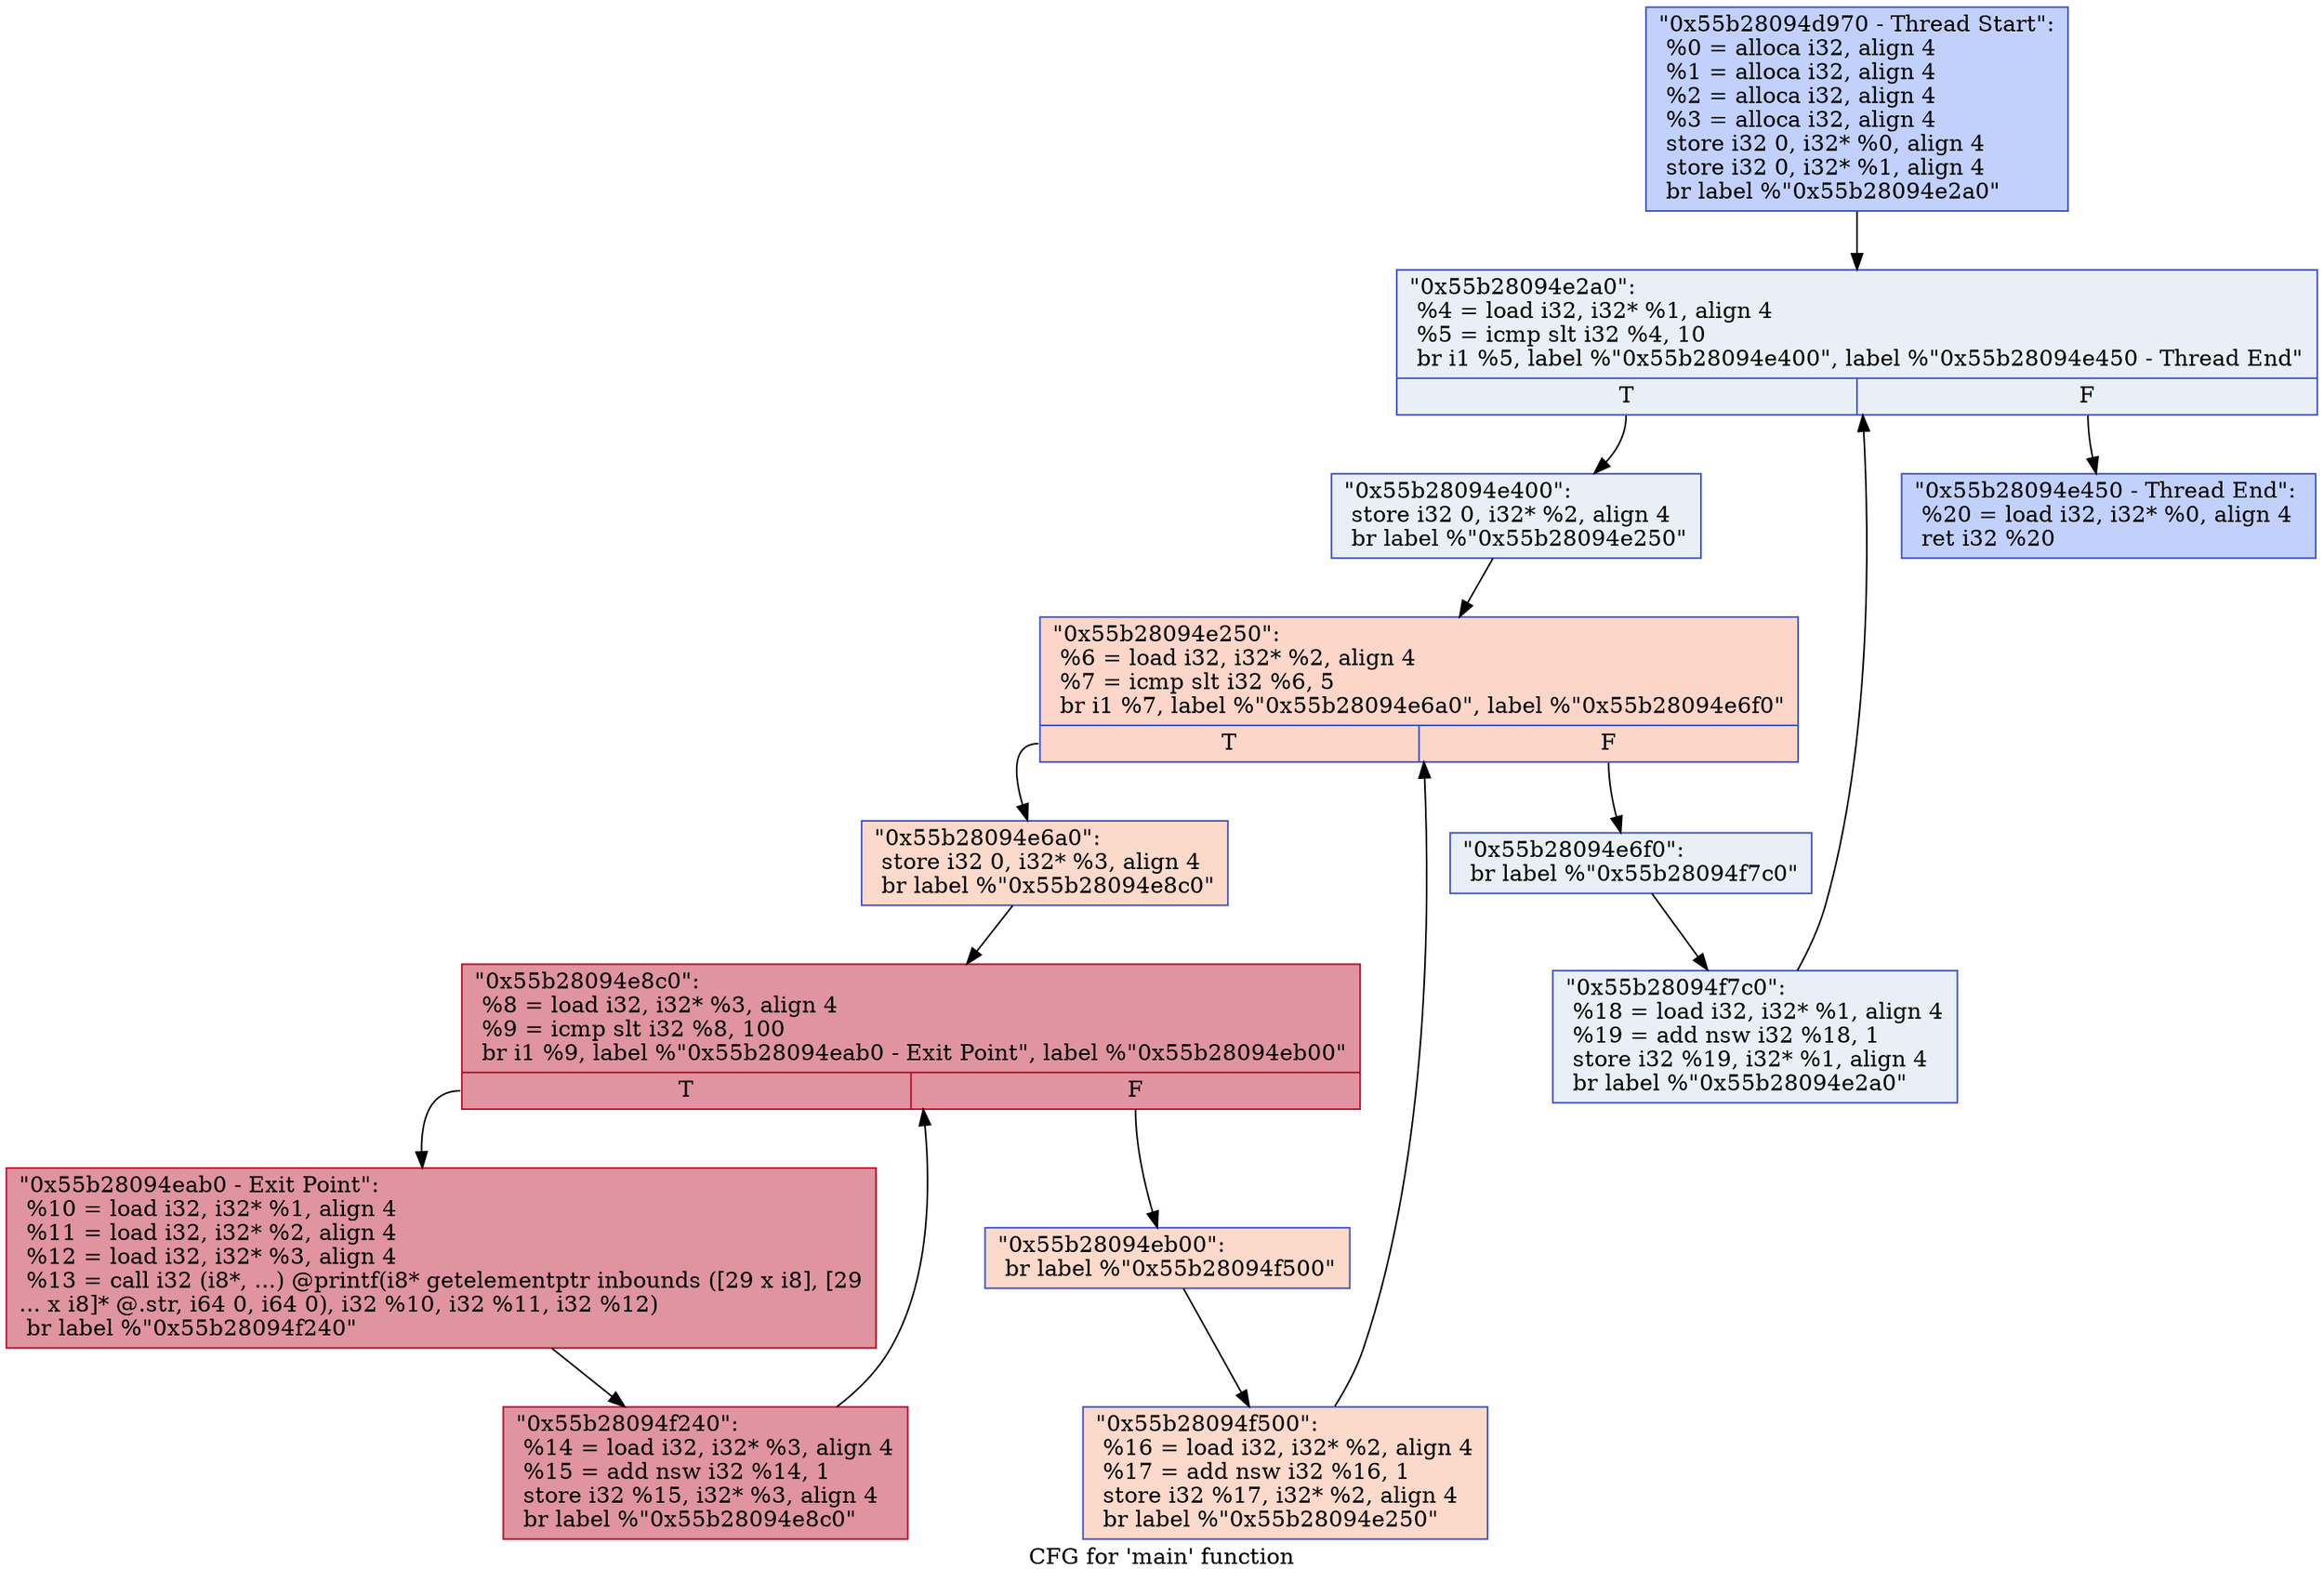 digraph "CFG for 'main' function" {
	label="CFG for 'main' function";

	Node0x55b28094d970 [shape=record,color="#3d50c3ff", style=filled, fillcolor="#7396f570",label="{\"0x55b28094d970 - Thread Start\":\l  %0 = alloca i32, align 4\l  %1 = alloca i32, align 4\l  %2 = alloca i32, align 4\l  %3 = alloca i32, align 4\l  store i32 0, i32* %0, align 4\l  store i32 0, i32* %1, align 4\l  br label %\"0x55b28094e2a0\"\l}"];
	Node0x55b28094d970 -> Node0x55b28094e2a0;
	Node0x55b28094e2a0 [shape=record,color="#3d50c3ff", style=filled, fillcolor="#cedaeb70",label="{\"0x55b28094e2a0\":                                 \l  %4 = load i32, i32* %1, align 4\l  %5 = icmp slt i32 %4, 10\l  br i1 %5, label %\"0x55b28094e400\", label %\"0x55b28094e450 - Thread End\"\l|{<s0>T|<s1>F}}"];
	Node0x55b28094e2a0:s0 -> Node0x55b28094e400;
	Node0x55b28094e2a0:s1 -> Node0x55b28094e450;
	Node0x55b28094e400 [shape=record,color="#3d50c3ff", style=filled, fillcolor="#cedaeb70",label="{\"0x55b28094e400\":                                 \l  store i32 0, i32* %2, align 4\l  br label %\"0x55b28094e250\"\l}"];
	Node0x55b28094e400 -> Node0x55b28094e250;
	Node0x55b28094e250 [shape=record,color="#3d50c3ff", style=filled, fillcolor="#f6a38570",label="{\"0x55b28094e250\":                                 \l  %6 = load i32, i32* %2, align 4\l  %7 = icmp slt i32 %6, 5\l  br i1 %7, label %\"0x55b28094e6a0\", label %\"0x55b28094e6f0\"\l|{<s0>T|<s1>F}}"];
	Node0x55b28094e250:s0 -> Node0x55b28094e6a0;
	Node0x55b28094e250:s1 -> Node0x55b28094e6f0;
	Node0x55b28094e6a0 [shape=record,color="#3d50c3ff", style=filled, fillcolor="#f7a88970",label="{\"0x55b28094e6a0\":                                 \l  store i32 0, i32* %3, align 4\l  br label %\"0x55b28094e8c0\"\l}"];
	Node0x55b28094e6a0 -> Node0x55b28094e8c0;
	Node0x55b28094e8c0 [shape=record,color="#b70d28ff", style=filled, fillcolor="#b70d2870",label="{\"0x55b28094e8c0\":                                 \l  %8 = load i32, i32* %3, align 4\l  %9 = icmp slt i32 %8, 100\l  br i1 %9, label %\"0x55b28094eab0 - Exit Point\", label %\"0x55b28094eb00\"\l|{<s0>T|<s1>F}}"];
	Node0x55b28094e8c0:s0 -> Node0x55b28094eab0;
	Node0x55b28094e8c0:s1 -> Node0x55b28094eb00;
	Node0x55b28094eab0 [shape=record,color="#b70d28ff", style=filled, fillcolor="#b70d2870",label="{\"0x55b28094eab0 - Exit Point\":                    \l  %10 = load i32, i32* %1, align 4\l  %11 = load i32, i32* %2, align 4\l  %12 = load i32, i32* %3, align 4\l  %13 = call i32 (i8*, ...) @printf(i8* getelementptr inbounds ([29 x i8], [29\l... x i8]* @.str, i64 0, i64 0), i32 %10, i32 %11, i32 %12)\l  br label %\"0x55b28094f240\"\l}"];
	Node0x55b28094eab0 -> Node0x55b28094f240;
	Node0x55b28094f240 [shape=record,color="#b70d28ff", style=filled, fillcolor="#b70d2870",label="{\"0x55b28094f240\":                                 \l  %14 = load i32, i32* %3, align 4\l  %15 = add nsw i32 %14, 1\l  store i32 %15, i32* %3, align 4\l  br label %\"0x55b28094e8c0\"\l}"];
	Node0x55b28094f240 -> Node0x55b28094e8c0;
	Node0x55b28094eb00 [shape=record,color="#3d50c3ff", style=filled, fillcolor="#f7a88970",label="{\"0x55b28094eb00\":                                 \l  br label %\"0x55b28094f500\"\l}"];
	Node0x55b28094eb00 -> Node0x55b28094f500;
	Node0x55b28094f500 [shape=record,color="#3d50c3ff", style=filled, fillcolor="#f7a88970",label="{\"0x55b28094f500\":                                 \l  %16 = load i32, i32* %2, align 4\l  %17 = add nsw i32 %16, 1\l  store i32 %17, i32* %2, align 4\l  br label %\"0x55b28094e250\"\l}"];
	Node0x55b28094f500 -> Node0x55b28094e250;
	Node0x55b28094e6f0 [shape=record,color="#3d50c3ff", style=filled, fillcolor="#cedaeb70",label="{\"0x55b28094e6f0\":                                 \l  br label %\"0x55b28094f7c0\"\l}"];
	Node0x55b28094e6f0 -> Node0x55b28094f7c0;
	Node0x55b28094f7c0 [shape=record,color="#3d50c3ff", style=filled, fillcolor="#cedaeb70",label="{\"0x55b28094f7c0\":                                 \l  %18 = load i32, i32* %1, align 4\l  %19 = add nsw i32 %18, 1\l  store i32 %19, i32* %1, align 4\l  br label %\"0x55b28094e2a0\"\l}"];
	Node0x55b28094f7c0 -> Node0x55b28094e2a0;
	Node0x55b28094e450 [shape=record,color="#3d50c3ff", style=filled, fillcolor="#7396f570",label="{\"0x55b28094e450 - Thread End\":                    \l  %20 = load i32, i32* %0, align 4\l  ret i32 %20\l}"];
}
